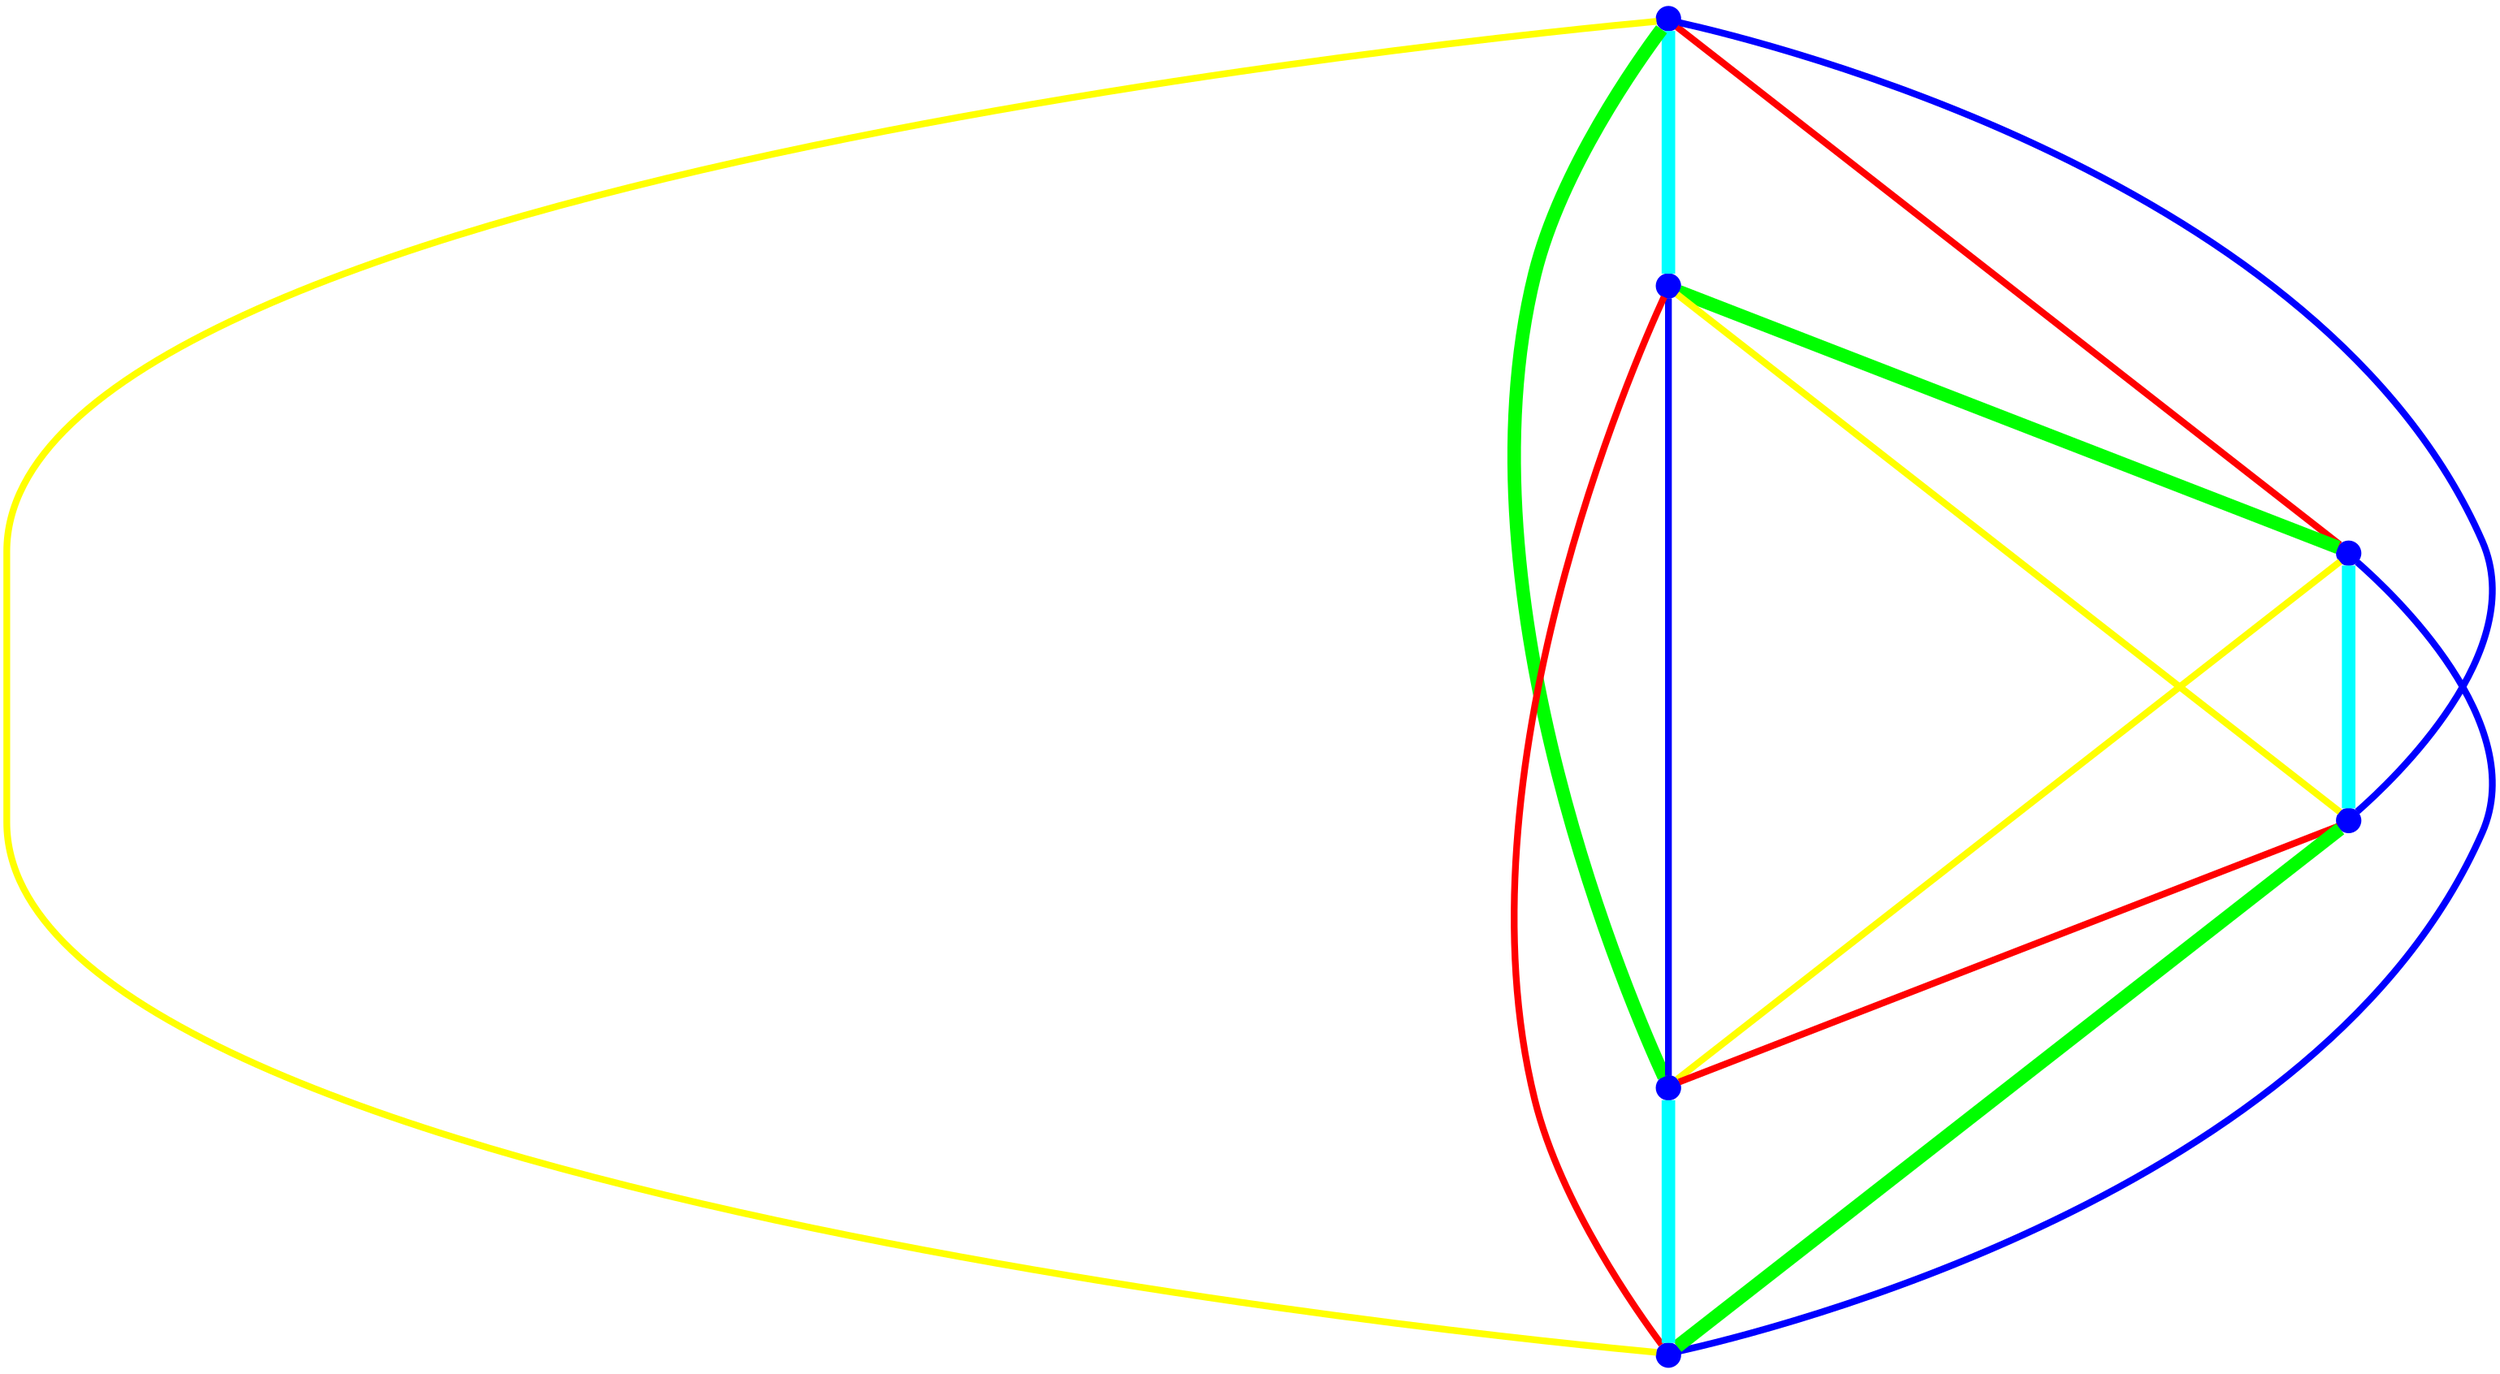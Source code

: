 graph {
ranksep=2
nodesep=2
node [label="" shape=circle style=filled fixedsize=true color=blue fillcolor=blue width=0.2];
"1" -- "2" [style="solid",penwidth="8",color="cyan"];
"1" -- "3" [style="solid",penwidth="4",color="red"];
"1" -- "4" [style="solid",penwidth="4",color="blue"];
"1" -- "5" [style="solid",penwidth="8",color="green"];
"1" -- "6" [style="solid",penwidth="4",color="yellow"];
"2" -- "3" [style="solid",penwidth="8",color="green"];
"2" -- "4" [style="solid",penwidth="4",color="yellow"];
"2" -- "5" [style="solid",penwidth="4",color="blue"];
"2" -- "6" [style="solid",penwidth="4",color="red"];
"3" -- "4" [style="solid",penwidth="8",color="cyan"];
"3" -- "5" [style="solid",penwidth="4",color="yellow"];
"3" -- "6" [style="solid",penwidth="4",color="blue"];
"4" -- "5" [style="solid",penwidth="4",color="red"];
"4" -- "6" [style="solid",penwidth="8",color="green"];
"5" -- "6" [style="solid",penwidth="8",color="cyan"];
}
